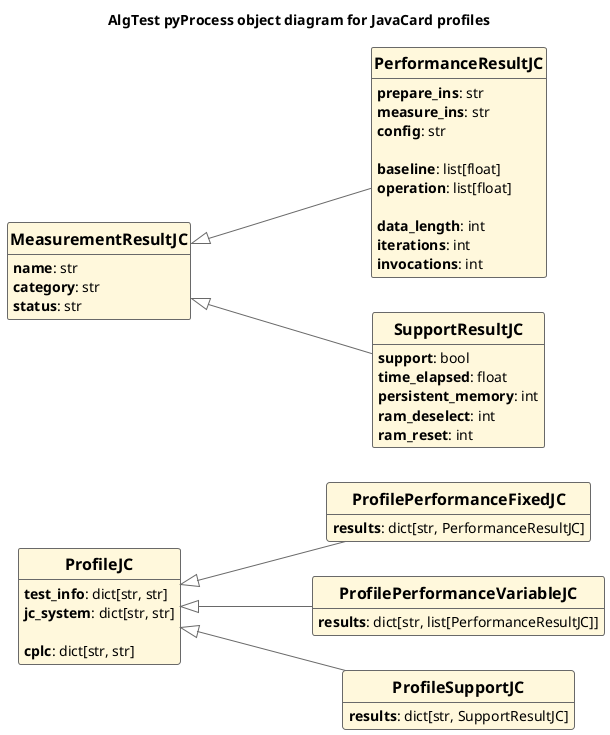 @startuml
hide empty attributes
hide empty methods
hide circle

skinparam shadowing false
skinparam classFontStyle Bold
skinparam classFontSize 16
skinparam classFontName Aapex
skinparam ActivityBackgroundColor Silver
skinparam ActivityBorderColor DimGray
left to right direction

skinparam class {
    BackgroundColor Cornsilk
    ArrowColor DimGray
    BorderThickness 1
    BorderColor DimGray
}

title "AlgTest pyProcess object diagram for JavaCard profiles"



class "ProfileJC" as Object\ProfileJC {
    **test_info**: dict[str, str]
    **jc_system**: dict[str, str]

    **cplc**: dict[str, str]
}

class "ProfilePerformanceFixedJC" as Object\ProfilePerformanceFixedJC {
    **results**: dict[str, PerformanceResultJC]
}

class "ProfilePerformanceVariableJC" as Object\ProfilePerformanceVariableJC {
    **results**: dict[str, list[PerformanceResultJC]]
}

class "ProfileSupportJC" as Object\ProfileSupportJC {
    **results**: dict[str, SupportResultJC]
}


class "MeasurementResultJC" as Object\MeasurementResultJC {
    **name**: str
    **category**: str
    **status**: str
}

class "PerformanceResultJC" as Object\PerformanceResultJC {
    **prepare_ins**: str
    **measure_ins**: str
    **config**: str

    **baseline**: list[float]
    **operation**: list[float]

    **data_length**: int
    **iterations**: int
    **invocations**: int
}

class "SupportResultJC" as Object\SupportResultJC {
    **support**: bool
    **time_elapsed**: float
    **persistent_memory**: int
    **ram_deselect**: int
    **ram_reset**: int
}



Object\ProfileJC <|---  Object\ProfileSupportJC

Object\ProfileJC <|---  Object\ProfilePerformanceVariableJC

Object\ProfileJC <|---  Object\ProfilePerformanceFixedJC

Object\MeasurementResultJC <|--- Object\PerformanceResultJC

Object\MeasurementResultJC <|--- Object\SupportResultJC

@enduml

